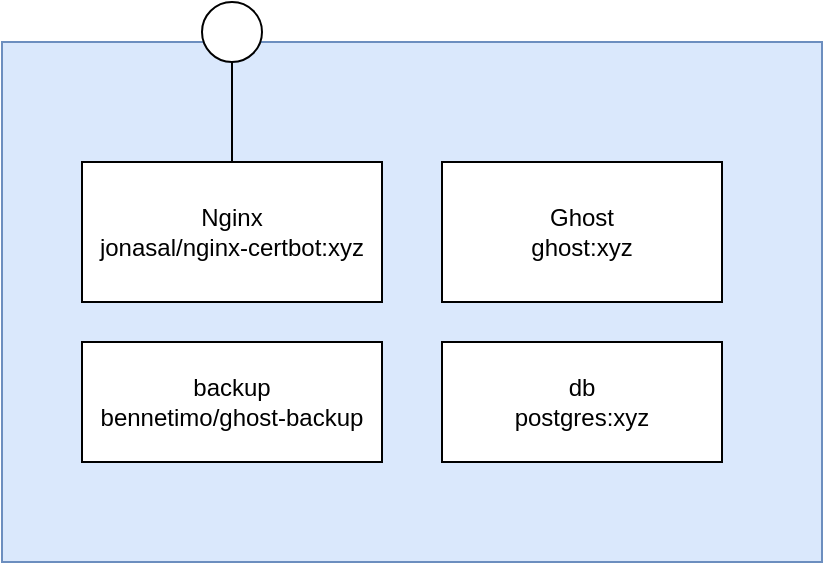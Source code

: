 <mxfile>
    <diagram id="nHEtW4FP4hMCNkiHZmpN" name="Page-1">
        <mxGraphModel dx="817" dy="562" grid="1" gridSize="10" guides="1" tooltips="1" connect="1" arrows="1" fold="1" page="1" pageScale="1" pageWidth="1600" pageHeight="1200" math="0" shadow="0">
            <root>
                <mxCell id="0"/>
                <mxCell id="1" parent="0"/>
                <mxCell id="neOlEgzj9j33T5texWGZ-4" value="" style="rounded=0;whiteSpace=wrap;html=1;fillColor=#dae8fc;strokeColor=#6c8ebf;" parent="1" vertex="1">
                    <mxGeometry x="160" y="140" width="410" height="260" as="geometry"/>
                </mxCell>
                <mxCell id="neOlEgzj9j33T5texWGZ-2" value="Nginx&lt;br&gt;jonasal/nginx-certbot:xyz" style="rounded=0;whiteSpace=wrap;html=1;" parent="1" vertex="1">
                    <mxGeometry x="200" y="200" width="150" height="70" as="geometry"/>
                </mxCell>
                <mxCell id="neOlEgzj9j33T5texWGZ-5" value="db&lt;br&gt;postgres:xyz" style="rounded=0;whiteSpace=wrap;html=1;" parent="1" vertex="1">
                    <mxGeometry x="380" y="290" width="140" height="60" as="geometry"/>
                </mxCell>
                <mxCell id="neOlEgzj9j33T5texWGZ-8" value="" style="ellipse;whiteSpace=wrap;html=1;" parent="1" vertex="1">
                    <mxGeometry x="260" y="120" width="30" height="30" as="geometry"/>
                </mxCell>
                <mxCell id="neOlEgzj9j33T5texWGZ-9" value="" style="endArrow=none;html=1;entryX=0.5;entryY=1;entryDx=0;entryDy=0;exitX=0.5;exitY=0;exitDx=0;exitDy=0;" parent="1" source="neOlEgzj9j33T5texWGZ-2" target="neOlEgzj9j33T5texWGZ-8" edge="1">
                    <mxGeometry width="50" height="50" relative="1" as="geometry">
                        <mxPoint x="270" y="290" as="sourcePoint"/>
                        <mxPoint x="270" y="240" as="targetPoint"/>
                    </mxGeometry>
                </mxCell>
                <mxCell id="neOlEgzj9j33T5texWGZ-10" value="Ghost&lt;br&gt;ghost:xyz" style="rounded=0;whiteSpace=wrap;html=1;" parent="1" vertex="1">
                    <mxGeometry x="380" y="200" width="140" height="70" as="geometry"/>
                </mxCell>
                <mxCell id="2" value="backup&lt;br&gt;bennetimo/ghost-backup" style="rounded=0;whiteSpace=wrap;html=1;" vertex="1" parent="1">
                    <mxGeometry x="200" y="290" width="150" height="60" as="geometry"/>
                </mxCell>
            </root>
        </mxGraphModel>
    </diagram>
</mxfile>